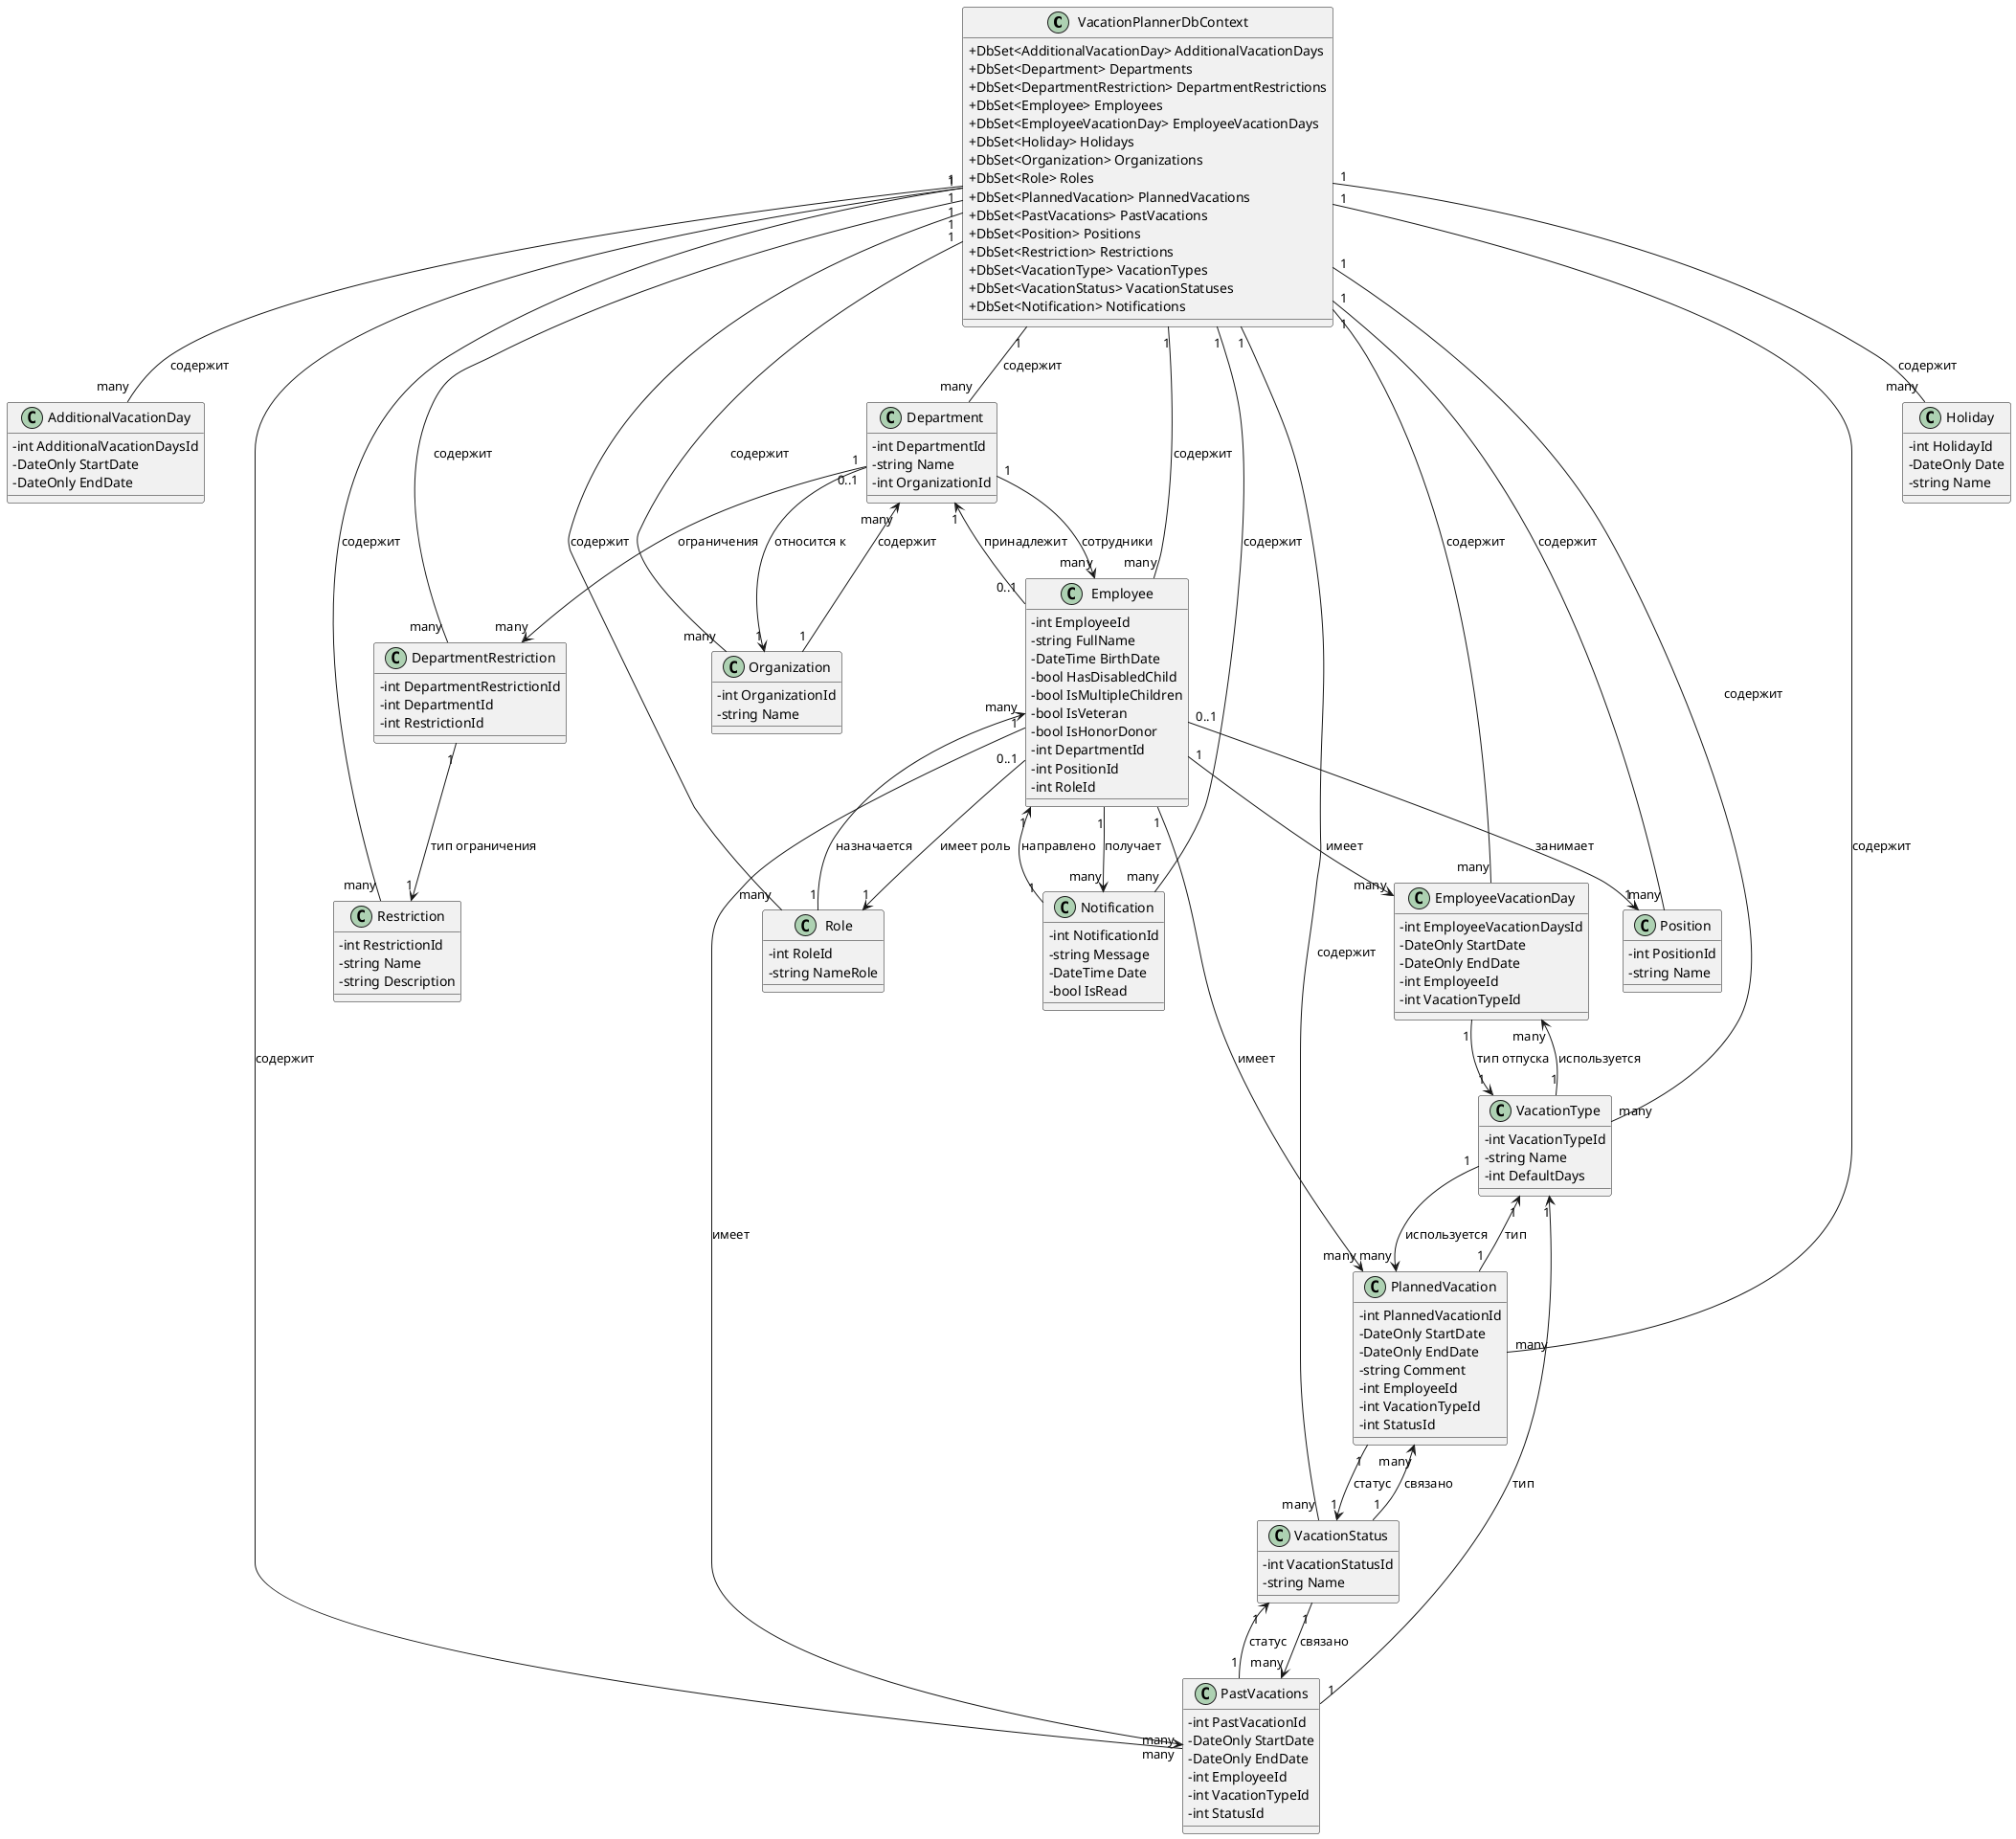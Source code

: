 @startuml
skinparam classAttributeIconSize 0

' Основные сущности
class VacationPlannerDbContext {
    +DbSet<AdditionalVacationDay> AdditionalVacationDays
    +DbSet<Department> Departments
    +DbSet<DepartmentRestriction> DepartmentRestrictions
    +DbSet<Employee> Employees
    +DbSet<EmployeeVacationDay> EmployeeVacationDays
    +DbSet<Holiday> Holidays
    +DbSet<Organization> Organizations
    +DbSet<Role> Roles
    +DbSet<PlannedVacation> PlannedVacations
    +DbSet<PastVacations> PastVacations
    +DbSet<Position> Positions
    +DbSet<Restriction> Restrictions
    +DbSet<VacationType> VacationTypes
    +DbSet<VacationStatus> VacationStatuses
    +DbSet<Notification> Notifications
}

' Классы
class AdditionalVacationDay {
    -int AdditionalVacationDaysId
    -DateOnly StartDate
    -DateOnly EndDate
}

class Department {
    -int DepartmentId
    -string Name
    -int OrganizationId
}

class DepartmentRestriction {
    -int DepartmentRestrictionId
    -int DepartmentId
    -int RestrictionId
}

class Employee {
    -int EmployeeId
    -string FullName
    -DateTime BirthDate
    -bool HasDisabledChild
    -bool IsMultipleChildren
    -bool IsVeteran
    -bool IsHonorDonor
    -int DepartmentId
    -int PositionId
    -int RoleId
}

class EmployeeVacationDay {
    -int EmployeeVacationDaysId
    -DateOnly StartDate
    -DateOnly EndDate
    -int EmployeeId
    -int VacationTypeId
}

class Holiday {
    -int HolidayId
    -DateOnly Date
    -string Name
}

class Organization {
    -int OrganizationId
    -string Name
}

class PlannedVacation {
    -int PlannedVacationId
    -DateOnly StartDate
    -DateOnly EndDate
    -string Comment
    -int EmployeeId
    -int VacationTypeId
    -int StatusId
}

class Position {
    -int PositionId
    -string Name
}

class Restriction {
    -int RestrictionId
    -string Name
    -string Description
}

class VacationType {
    -int VacationTypeId
    -string Name
    -int DefaultDays
}

class VacationStatus {
    -int VacationStatusId
    -string Name
}

class Notification {
    -int NotificationId
    -string Message
    -DateTime Date
    -bool IsRead
}

class PastVacations {
    -int PastVacationId
    -DateOnly StartDate
    -DateOnly EndDate
    -int EmployeeId
    -int VacationTypeId
    -int StatusId
}

class Role {
    -int RoleId
    -string NameRole
}

' Связи
VacationPlannerDbContext "1" -- "many" AdditionalVacationDay : содержит
VacationPlannerDbContext "1" -- "many" Department : содержит
VacationPlannerDbContext "1" -- "many" DepartmentRestriction : содержит
VacationPlannerDbContext "1" -- "many" Employee : содержит
VacationPlannerDbContext "1" -- "many" EmployeeVacationDay : содержит
VacationPlannerDbContext "1" -- "many" Holiday : содержит
VacationPlannerDbContext "1" -- "many" Organization : содержит
VacationPlannerDbContext "1" -- "many" PlannedVacation : содержит
VacationPlannerDbContext "1" -- "many" Position : содержит
VacationPlannerDbContext "1" -- "many" Restriction : содержит
VacationPlannerDbContext "1" -- "many" VacationType : содержит
VacationPlannerDbContext "1" -- "many" VacationStatus : содержит
VacationPlannerDbContext "1" -- "many" PastVacations : содержит
VacationPlannerDbContext "1" -- "many" Notification : содержит
VacationPlannerDbContext "1" -- "many" Role : содержит

' Отношения между сущностями
Employee "1" --> "many" EmployeeVacationDay : имеет
Employee "1" --> "many" PlannedVacation : имеет
Employee "1" --> "many" PastVacations : имеет
Employee "1" --> "many" Notification : получает
Employee "0..1" --> "1" Department : принадлежит
Employee "0..1" --> "1" Position : занимает
Employee "0..1" --> "1" Role : имеет роль

Department "1" --> "many" Employee : сотрудники
Department "1" --> "many" DepartmentRestriction : ограничения
Department "0..1" --> "1" Organization : относится к

DepartmentRestriction "1" --> "1" Restriction : тип ограничения

EmployeeVacationDay "1" --> "1" VacationType : тип отпуска

PlannedVacation "1" --> "1" VacationType : тип
PlannedVacation "1" --> "1" VacationStatus : статус

Organization "1" --> "many" Department : содержит

VacationType "1" --> "many" EmployeeVacationDay : используется
VacationType "1" --> "many" PlannedVacation : используется

VacationStatus "1" --> "many" PlannedVacation : связано
VacationStatus "1" --> "many" PastVacations : связано

Role "1" --> "many" Employee : назначается

PastVacations "1" --> "1" VacationType : тип
PastVacations "1" --> "1" VacationStatus : статус

Notification "1" --> "1" Employee : направлено

@enduml